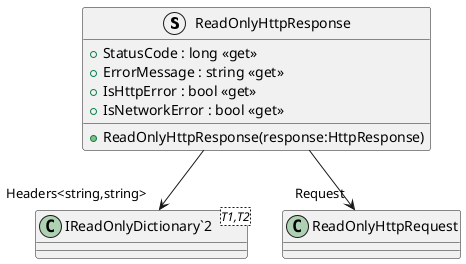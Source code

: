 @startuml
struct ReadOnlyHttpResponse {
    + ReadOnlyHttpResponse(response:HttpResponse)
    + StatusCode : long <<get>>
    + ErrorMessage : string <<get>>
    + IsHttpError : bool <<get>>
    + IsNetworkError : bool <<get>>
}
class "IReadOnlyDictionary`2"<T1,T2> {
}
ReadOnlyHttpResponse --> "Request" ReadOnlyHttpRequest
ReadOnlyHttpResponse --> "Headers<string,string>" "IReadOnlyDictionary`2"
@enduml
